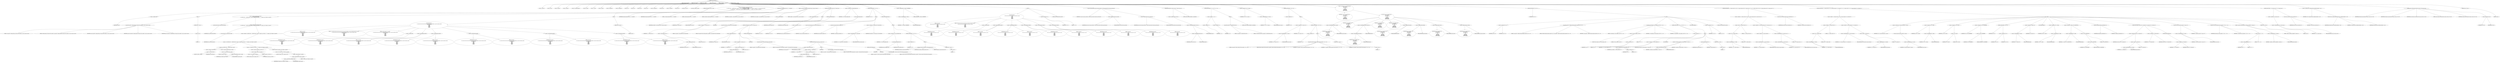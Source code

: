 digraph hostapd_notif_assoc {  
"1000121" [label = "(METHOD,hostapd_notif_assoc)" ]
"1000122" [label = "(PARAM,hostapd_data *hapd)" ]
"1000123" [label = "(PARAM,const u8 *addr)" ]
"1000124" [label = "(PARAM,const u8 *req_ies)" ]
"1000125" [label = "(PARAM,size_t req_ies_len)" ]
"1000126" [label = "(PARAM,int reassoc)" ]
"1000127" [label = "(BLOCK,,)" ]
"1000128" [label = "(LOCAL,v11: const u8 *)" ]
"1000129" [label = "(LOCAL,v12: size_t)" ]
"1000130" [label = "(LOCAL,v13: sta_info *)" ]
"1000131" [label = "(LOCAL,v14: sta_info *)" ]
"1000132" [label = "(LOCAL,v15: wpa_state_machine *)" ]
"1000133" [label = "(LOCAL,v16: __int64)" ]
"1000134" [label = "(LOCAL,v17: __int64)" ]
"1000135" [label = "(LOCAL,v18: __int64)" ]
"1000136" [label = "(LOCAL,v19: unsigned int)" ]
"1000137" [label = "(LOCAL,v20: unsigned int)" ]
"1000138" [label = "(LOCAL,v21: int)" ]
"1000139" [label = "(LOCAL,v22: int)" ]
"1000140" [label = "(LOCAL,v23: u32)" ]
"1000141" [label = "(LOCAL,v24: int)" ]
"1000142" [label = "(LOCAL,v25: unsigned int)" ]
"1000143" [label = "(LOCAL,v26: u32)" ]
"1000144" [label = "(LOCAL,v27: wpa_event)" ]
"1000145" [label = "(LOCAL,v28: u8 *)" ]
"1000146" [label = "(LOCAL,eid: u8 [ 1064 ])" ]
"1000147" [label = "(LOCAL,elems: ieee802_11_elems)" ]
"1000148" [label = "(CONTROL_STRUCTURE,if ( !addr ),if ( !addr ))" ]
"1000149" [label = "(<operator>.logicalNot,!addr)" ]
"1000150" [label = "(IDENTIFIER,addr,!addr)" ]
"1000151" [label = "(BLOCK,,)" ]
"1000152" [label = "(wpa_printf,wpa_printf(2, \"hostapd_notif_assoc: Skip event with no address\", req_ies, req_ies_len, reassoc))" ]
"1000153" [label = "(LITERAL,2,wpa_printf(2, \"hostapd_notif_assoc: Skip event with no address\", req_ies, req_ies_len, reassoc))" ]
"1000154" [label = "(LITERAL,\"hostapd_notif_assoc: Skip event with no address\",wpa_printf(2, \"hostapd_notif_assoc: Skip event with no address\", req_ies, req_ies_len, reassoc))" ]
"1000155" [label = "(IDENTIFIER,req_ies,wpa_printf(2, \"hostapd_notif_assoc: Skip event with no address\", req_ies, req_ies_len, reassoc))" ]
"1000156" [label = "(IDENTIFIER,req_ies_len,wpa_printf(2, \"hostapd_notif_assoc: Skip event with no address\", req_ies, req_ies_len, reassoc))" ]
"1000157" [label = "(IDENTIFIER,reassoc,wpa_printf(2, \"hostapd_notif_assoc: Skip event with no address\", req_ies, req_ies_len, reassoc))" ]
"1000158" [label = "(RETURN,return -1;,return -1;)" ]
"1000159" [label = "(<operator>.minus,-1)" ]
"1000160" [label = "(LITERAL,1,-1)" ]
"1000161" [label = "(CONTROL_STRUCTURE,if ( is_multicast_ether_addr(addr)\n    || is_zero_ether_addr_0(addr)\n    || !(*(_DWORD *)addr ^ *(_DWORD *)hapd->own_addr | *((unsigned __int16 *)addr + 2) ^ *(unsigned __int16 *)&hapd->own_addr[4]) ),if ( is_multicast_ether_addr(addr)\n    || is_zero_ether_addr_0(addr)\n    || !(*(_DWORD *)addr ^ *(_DWORD *)hapd->own_addr | *((unsigned __int16 *)addr + 2) ^ *(unsigned __int16 *)&hapd->own_addr[4]) ))" ]
"1000162" [label = "(<operator>.logicalOr,is_multicast_ether_addr(addr)\n    || is_zero_ether_addr_0(addr)\n    || !(*(_DWORD *)addr ^ *(_DWORD *)hapd->own_addr | *((unsigned __int16 *)addr + 2) ^ *(unsigned __int16 *)&hapd->own_addr[4]))" ]
"1000163" [label = "(is_multicast_ether_addr,is_multicast_ether_addr(addr))" ]
"1000164" [label = "(IDENTIFIER,addr,is_multicast_ether_addr(addr))" ]
"1000165" [label = "(<operator>.logicalOr,is_zero_ether_addr_0(addr)\n    || !(*(_DWORD *)addr ^ *(_DWORD *)hapd->own_addr | *((unsigned __int16 *)addr + 2) ^ *(unsigned __int16 *)&hapd->own_addr[4]))" ]
"1000166" [label = "(is_zero_ether_addr_0,is_zero_ether_addr_0(addr))" ]
"1000167" [label = "(IDENTIFIER,addr,is_zero_ether_addr_0(addr))" ]
"1000168" [label = "(<operator>.logicalNot,!(*(_DWORD *)addr ^ *(_DWORD *)hapd->own_addr | *((unsigned __int16 *)addr + 2) ^ *(unsigned __int16 *)&hapd->own_addr[4]))" ]
"1000169" [label = "(<operator>.or,*(_DWORD *)addr ^ *(_DWORD *)hapd->own_addr | *((unsigned __int16 *)addr + 2) ^ *(unsigned __int16 *)&hapd->own_addr[4])" ]
"1000170" [label = "(<operator>.or,*(_DWORD *)addr ^ *(_DWORD *)hapd->own_addr)" ]
"1000171" [label = "(<operator>.indirection,*(_DWORD *)addr)" ]
"1000172" [label = "(<operator>.cast,(_DWORD *)addr)" ]
"1000173" [label = "(UNKNOWN,_DWORD *,_DWORD *)" ]
"1000174" [label = "(IDENTIFIER,addr,(_DWORD *)addr)" ]
"1000175" [label = "(<operator>.indirection,*(_DWORD *)hapd->own_addr)" ]
"1000176" [label = "(<operator>.cast,(_DWORD *)hapd->own_addr)" ]
"1000177" [label = "(UNKNOWN,_DWORD *,_DWORD *)" ]
"1000178" [label = "(<operator>.indirectFieldAccess,hapd->own_addr)" ]
"1000179" [label = "(IDENTIFIER,hapd,(_DWORD *)hapd->own_addr)" ]
"1000180" [label = "(FIELD_IDENTIFIER,own_addr,own_addr)" ]
"1000181" [label = "(<operator>.or,*((unsigned __int16 *)addr + 2) ^ *(unsigned __int16 *)&hapd->own_addr[4])" ]
"1000182" [label = "(<operator>.indirection,*((unsigned __int16 *)addr + 2))" ]
"1000183" [label = "(<operator>.addition,(unsigned __int16 *)addr + 2)" ]
"1000184" [label = "(<operator>.cast,(unsigned __int16 *)addr)" ]
"1000185" [label = "(UNKNOWN,unsigned __int16 *,unsigned __int16 *)" ]
"1000186" [label = "(IDENTIFIER,addr,(unsigned __int16 *)addr)" ]
"1000187" [label = "(LITERAL,2,(unsigned __int16 *)addr + 2)" ]
"1000188" [label = "(<operator>.indirection,*(unsigned __int16 *)&hapd->own_addr[4])" ]
"1000189" [label = "(<operator>.cast,(unsigned __int16 *)&hapd->own_addr[4])" ]
"1000190" [label = "(UNKNOWN,unsigned __int16 *,unsigned __int16 *)" ]
"1000191" [label = "(<operator>.addressOf,&hapd->own_addr[4])" ]
"1000192" [label = "(<operator>.indirectIndexAccess,hapd->own_addr[4])" ]
"1000193" [label = "(<operator>.indirectFieldAccess,hapd->own_addr)" ]
"1000194" [label = "(IDENTIFIER,hapd,(unsigned __int16 *)&hapd->own_addr[4])" ]
"1000195" [label = "(FIELD_IDENTIFIER,own_addr,own_addr)" ]
"1000196" [label = "(LITERAL,4,(unsigned __int16 *)&hapd->own_addr[4])" ]
"1000197" [label = "(BLOCK,,)" ]
"1000198" [label = "(wpa_printf,wpa_printf(\n      2,\n      \"%s: Invalid SA=%02x:%02x:%02x:%02x:%02x:%02x in received indication - ignore this indication silently\",\n      \"hostapd_notif_assoc\",\n      *addr,\n      addr[1],\n      addr[2],\n      addr[3],\n      addr[4],\n      addr[5]))" ]
"1000199" [label = "(LITERAL,2,wpa_printf(\n      2,\n      \"%s: Invalid SA=%02x:%02x:%02x:%02x:%02x:%02x in received indication - ignore this indication silently\",\n      \"hostapd_notif_assoc\",\n      *addr,\n      addr[1],\n      addr[2],\n      addr[3],\n      addr[4],\n      addr[5]))" ]
"1000200" [label = "(LITERAL,\"%s: Invalid SA=%02x:%02x:%02x:%02x:%02x:%02x in received indication - ignore this indication silently\",wpa_printf(\n      2,\n      \"%s: Invalid SA=%02x:%02x:%02x:%02x:%02x:%02x in received indication - ignore this indication silently\",\n      \"hostapd_notif_assoc\",\n      *addr,\n      addr[1],\n      addr[2],\n      addr[3],\n      addr[4],\n      addr[5]))" ]
"1000201" [label = "(LITERAL,\"hostapd_notif_assoc\",wpa_printf(\n      2,\n      \"%s: Invalid SA=%02x:%02x:%02x:%02x:%02x:%02x in received indication - ignore this indication silently\",\n      \"hostapd_notif_assoc\",\n      *addr,\n      addr[1],\n      addr[2],\n      addr[3],\n      addr[4],\n      addr[5]))" ]
"1000202" [label = "(<operator>.indirection,*addr)" ]
"1000203" [label = "(IDENTIFIER,addr,wpa_printf(\n      2,\n      \"%s: Invalid SA=%02x:%02x:%02x:%02x:%02x:%02x in received indication - ignore this indication silently\",\n      \"hostapd_notif_assoc\",\n      *addr,\n      addr[1],\n      addr[2],\n      addr[3],\n      addr[4],\n      addr[5]))" ]
"1000204" [label = "(<operator>.indirectIndexAccess,addr[1])" ]
"1000205" [label = "(IDENTIFIER,addr,wpa_printf(\n      2,\n      \"%s: Invalid SA=%02x:%02x:%02x:%02x:%02x:%02x in received indication - ignore this indication silently\",\n      \"hostapd_notif_assoc\",\n      *addr,\n      addr[1],\n      addr[2],\n      addr[3],\n      addr[4],\n      addr[5]))" ]
"1000206" [label = "(LITERAL,1,wpa_printf(\n      2,\n      \"%s: Invalid SA=%02x:%02x:%02x:%02x:%02x:%02x in received indication - ignore this indication silently\",\n      \"hostapd_notif_assoc\",\n      *addr,\n      addr[1],\n      addr[2],\n      addr[3],\n      addr[4],\n      addr[5]))" ]
"1000207" [label = "(<operator>.indirectIndexAccess,addr[2])" ]
"1000208" [label = "(IDENTIFIER,addr,wpa_printf(\n      2,\n      \"%s: Invalid SA=%02x:%02x:%02x:%02x:%02x:%02x in received indication - ignore this indication silently\",\n      \"hostapd_notif_assoc\",\n      *addr,\n      addr[1],\n      addr[2],\n      addr[3],\n      addr[4],\n      addr[5]))" ]
"1000209" [label = "(LITERAL,2,wpa_printf(\n      2,\n      \"%s: Invalid SA=%02x:%02x:%02x:%02x:%02x:%02x in received indication - ignore this indication silently\",\n      \"hostapd_notif_assoc\",\n      *addr,\n      addr[1],\n      addr[2],\n      addr[3],\n      addr[4],\n      addr[5]))" ]
"1000210" [label = "(<operator>.indirectIndexAccess,addr[3])" ]
"1000211" [label = "(IDENTIFIER,addr,wpa_printf(\n      2,\n      \"%s: Invalid SA=%02x:%02x:%02x:%02x:%02x:%02x in received indication - ignore this indication silently\",\n      \"hostapd_notif_assoc\",\n      *addr,\n      addr[1],\n      addr[2],\n      addr[3],\n      addr[4],\n      addr[5]))" ]
"1000212" [label = "(LITERAL,3,wpa_printf(\n      2,\n      \"%s: Invalid SA=%02x:%02x:%02x:%02x:%02x:%02x in received indication - ignore this indication silently\",\n      \"hostapd_notif_assoc\",\n      *addr,\n      addr[1],\n      addr[2],\n      addr[3],\n      addr[4],\n      addr[5]))" ]
"1000213" [label = "(<operator>.indirectIndexAccess,addr[4])" ]
"1000214" [label = "(IDENTIFIER,addr,wpa_printf(\n      2,\n      \"%s: Invalid SA=%02x:%02x:%02x:%02x:%02x:%02x in received indication - ignore this indication silently\",\n      \"hostapd_notif_assoc\",\n      *addr,\n      addr[1],\n      addr[2],\n      addr[3],\n      addr[4],\n      addr[5]))" ]
"1000215" [label = "(LITERAL,4,wpa_printf(\n      2,\n      \"%s: Invalid SA=%02x:%02x:%02x:%02x:%02x:%02x in received indication - ignore this indication silently\",\n      \"hostapd_notif_assoc\",\n      *addr,\n      addr[1],\n      addr[2],\n      addr[3],\n      addr[4],\n      addr[5]))" ]
"1000216" [label = "(<operator>.indirectIndexAccess,addr[5])" ]
"1000217" [label = "(IDENTIFIER,addr,wpa_printf(\n      2,\n      \"%s: Invalid SA=%02x:%02x:%02x:%02x:%02x:%02x in received indication - ignore this indication silently\",\n      \"hostapd_notif_assoc\",\n      *addr,\n      addr[1],\n      addr[2],\n      addr[3],\n      addr[4],\n      addr[5]))" ]
"1000218" [label = "(LITERAL,5,wpa_printf(\n      2,\n      \"%s: Invalid SA=%02x:%02x:%02x:%02x:%02x:%02x in received indication - ignore this indication silently\",\n      \"hostapd_notif_assoc\",\n      *addr,\n      addr[1],\n      addr[2],\n      addr[3],\n      addr[4],\n      addr[5]))" ]
"1000219" [label = "(RETURN,return 0;,return 0;)" ]
"1000220" [label = "(LITERAL,0,return 0;)" ]
"1000221" [label = "(hostapd_logger,hostapd_logger(hapd, addr, 1u, 2, \"associated\"))" ]
"1000222" [label = "(IDENTIFIER,hapd,hostapd_logger(hapd, addr, 1u, 2, \"associated\"))" ]
"1000223" [label = "(IDENTIFIER,addr,hostapd_logger(hapd, addr, 1u, 2, \"associated\"))" ]
"1000224" [label = "(LITERAL,1u,hostapd_logger(hapd, addr, 1u, 2, \"associated\"))" ]
"1000225" [label = "(LITERAL,2,hostapd_logger(hapd, addr, 1u, 2, \"associated\"))" ]
"1000226" [label = "(LITERAL,\"associated\",hostapd_logger(hapd, addr, 1u, 2, \"associated\"))" ]
"1000227" [label = "(ieee802_11_parse_elems,ieee802_11_parse_elems(req_ies, req_ies_len, &elems, 0))" ]
"1000228" [label = "(IDENTIFIER,req_ies,ieee802_11_parse_elems(req_ies, req_ies_len, &elems, 0))" ]
"1000229" [label = "(IDENTIFIER,req_ies_len,ieee802_11_parse_elems(req_ies, req_ies_len, &elems, 0))" ]
"1000230" [label = "(<operator>.addressOf,&elems)" ]
"1000231" [label = "(IDENTIFIER,elems,ieee802_11_parse_elems(req_ies, req_ies_len, &elems, 0))" ]
"1000232" [label = "(LITERAL,0,ieee802_11_parse_elems(req_ies, req_ies_len, &elems, 0))" ]
"1000233" [label = "(CONTROL_STRUCTURE,if ( elems.wps_ie ),if ( elems.wps_ie ))" ]
"1000234" [label = "(<operator>.fieldAccess,elems.wps_ie)" ]
"1000235" [label = "(IDENTIFIER,elems,if ( elems.wps_ie ))" ]
"1000236" [label = "(FIELD_IDENTIFIER,wps_ie,wps_ie)" ]
"1000237" [label = "(BLOCK,,)" ]
"1000238" [label = "(<operator>.assignment,v11 = elems.wps_ie - 2)" ]
"1000239" [label = "(IDENTIFIER,v11,v11 = elems.wps_ie - 2)" ]
"1000240" [label = "(<operator>.subtraction,elems.wps_ie - 2)" ]
"1000241" [label = "(<operator>.fieldAccess,elems.wps_ie)" ]
"1000242" [label = "(IDENTIFIER,elems,elems.wps_ie - 2)" ]
"1000243" [label = "(FIELD_IDENTIFIER,wps_ie,wps_ie)" ]
"1000244" [label = "(LITERAL,2,elems.wps_ie - 2)" ]
"1000245" [label = "(IDENTIFIER,L,)" ]
"1000246" [label = "(wpa_printf,wpa_printf(2, \"STA included WPS IE in (Re)AssocReq\"))" ]
"1000247" [label = "(LITERAL,2,wpa_printf(2, \"STA included WPS IE in (Re)AssocReq\"))" ]
"1000248" [label = "(LITERAL,\"STA included WPS IE in (Re)AssocReq\",wpa_printf(2, \"STA included WPS IE in (Re)AssocReq\"))" ]
"1000249" [label = "(CONTROL_STRUCTURE,else,else)" ]
"1000250" [label = "(CONTROL_STRUCTURE,if ( elems.rsn_ie ),if ( elems.rsn_ie ))" ]
"1000251" [label = "(<operator>.fieldAccess,elems.rsn_ie)" ]
"1000252" [label = "(IDENTIFIER,elems,if ( elems.rsn_ie ))" ]
"1000253" [label = "(FIELD_IDENTIFIER,rsn_ie,rsn_ie)" ]
"1000254" [label = "(BLOCK,,)" ]
"1000255" [label = "(<operator>.assignment,v11 = elems.rsn_ie - 2)" ]
"1000256" [label = "(IDENTIFIER,v11,v11 = elems.rsn_ie - 2)" ]
"1000257" [label = "(<operator>.subtraction,elems.rsn_ie - 2)" ]
"1000258" [label = "(<operator>.fieldAccess,elems.rsn_ie)" ]
"1000259" [label = "(IDENTIFIER,elems,elems.rsn_ie - 2)" ]
"1000260" [label = "(FIELD_IDENTIFIER,rsn_ie,rsn_ie)" ]
"1000261" [label = "(LITERAL,2,elems.rsn_ie - 2)" ]
"1000262" [label = "(IDENTIFIER,L,)" ]
"1000263" [label = "(wpa_printf,wpa_printf(2, \"STA included RSN IE in (Re)AssocReq\"))" ]
"1000264" [label = "(LITERAL,2,wpa_printf(2, \"STA included RSN IE in (Re)AssocReq\"))" ]
"1000265" [label = "(LITERAL,\"STA included RSN IE in (Re)AssocReq\",wpa_printf(2, \"STA included RSN IE in (Re)AssocReq\"))" ]
"1000266" [label = "(CONTROL_STRUCTURE,else,else)" ]
"1000267" [label = "(CONTROL_STRUCTURE,if ( elems.wpa_ie ),if ( elems.wpa_ie ))" ]
"1000268" [label = "(<operator>.fieldAccess,elems.wpa_ie)" ]
"1000269" [label = "(IDENTIFIER,elems,if ( elems.wpa_ie ))" ]
"1000270" [label = "(FIELD_IDENTIFIER,wpa_ie,wpa_ie)" ]
"1000271" [label = "(BLOCK,,)" ]
"1000272" [label = "(<operator>.assignment,v11 = elems.wpa_ie - 2)" ]
"1000273" [label = "(IDENTIFIER,v11,v11 = elems.wpa_ie - 2)" ]
"1000274" [label = "(<operator>.subtraction,elems.wpa_ie - 2)" ]
"1000275" [label = "(<operator>.fieldAccess,elems.wpa_ie)" ]
"1000276" [label = "(IDENTIFIER,elems,elems.wpa_ie - 2)" ]
"1000277" [label = "(FIELD_IDENTIFIER,wpa_ie,wpa_ie)" ]
"1000278" [label = "(LITERAL,2,elems.wpa_ie - 2)" ]
"1000279" [label = "(IDENTIFIER,L,)" ]
"1000280" [label = "(wpa_printf,wpa_printf(2, \"STA included WPA IE in (Re)AssocReq\"))" ]
"1000281" [label = "(LITERAL,2,wpa_printf(2, \"STA included WPA IE in (Re)AssocReq\"))" ]
"1000282" [label = "(LITERAL,\"STA included WPA IE in (Re)AssocReq\",wpa_printf(2, \"STA included WPA IE in (Re)AssocReq\"))" ]
"1000283" [label = "(CONTROL_STRUCTURE,else,else)" ]
"1000284" [label = "(BLOCK,,)" ]
"1000285" [label = "(IDENTIFIER,L,)" ]
"1000286" [label = "(IDENTIFIER,L,)" ]
"1000287" [label = "(wpa_printf,wpa_printf(2, \"STA did not include WPS/RSN/WPA IE in (Re)AssocReq\"))" ]
"1000288" [label = "(LITERAL,2,wpa_printf(2, \"STA did not include WPS/RSN/WPA IE in (Re)AssocReq\"))" ]
"1000289" [label = "(LITERAL,\"STA did not include WPS/RSN/WPA IE in (Re)AssocReq\",wpa_printf(2, \"STA did not include WPS/RSN/WPA IE in (Re)AssocReq\"))" ]
"1000290" [label = "(<operator>.assignment,v13 = ap_get_sta(hapd, addr))" ]
"1000291" [label = "(IDENTIFIER,v13,v13 = ap_get_sta(hapd, addr))" ]
"1000292" [label = "(ap_get_sta,ap_get_sta(hapd, addr))" ]
"1000293" [label = "(IDENTIFIER,hapd,ap_get_sta(hapd, addr))" ]
"1000294" [label = "(IDENTIFIER,addr,ap_get_sta(hapd, addr))" ]
"1000295" [label = "(CONTROL_STRUCTURE,if ( v13 ),if ( v13 ))" ]
"1000296" [label = "(IDENTIFIER,v13,if ( v13 ))" ]
"1000297" [label = "(BLOCK,,)" ]
"1000298" [label = "(<operator>.assignment,v14 = v13)" ]
"1000299" [label = "(IDENTIFIER,v14,v14 = v13)" ]
"1000300" [label = "(IDENTIFIER,v13,v14 = v13)" ]
"1000301" [label = "(ap_sta_no_session_timeout,ap_sta_no_session_timeout(hapd, v13))" ]
"1000302" [label = "(IDENTIFIER,hapd,ap_sta_no_session_timeout(hapd, v13))" ]
"1000303" [label = "(IDENTIFIER,v13,ap_sta_no_session_timeout(hapd, v13))" ]
"1000304" [label = "(accounting_sta_stop,accounting_sta_stop(hapd, v14))" ]
"1000305" [label = "(IDENTIFIER,hapd,accounting_sta_stop(hapd, v14))" ]
"1000306" [label = "(IDENTIFIER,v14,accounting_sta_stop(hapd, v14))" ]
"1000307" [label = "(<operator>.assignment,v14->timeout_next = STA_NULLFUNC)" ]
"1000308" [label = "(<operator>.indirectFieldAccess,v14->timeout_next)" ]
"1000309" [label = "(IDENTIFIER,v14,v14->timeout_next = STA_NULLFUNC)" ]
"1000310" [label = "(FIELD_IDENTIFIER,timeout_next,timeout_next)" ]
"1000311" [label = "(IDENTIFIER,STA_NULLFUNC,v14->timeout_next = STA_NULLFUNC)" ]
"1000312" [label = "(CONTROL_STRUCTURE,else,else)" ]
"1000313" [label = "(BLOCK,,)" ]
"1000314" [label = "(<operator>.assignment,v14 = ap_sta_add(hapd, addr))" ]
"1000315" [label = "(IDENTIFIER,v14,v14 = ap_sta_add(hapd, addr))" ]
"1000316" [label = "(ap_sta_add,ap_sta_add(hapd, addr))" ]
"1000317" [label = "(IDENTIFIER,hapd,ap_sta_add(hapd, addr))" ]
"1000318" [label = "(IDENTIFIER,addr,ap_sta_add(hapd, addr))" ]
"1000319" [label = "(CONTROL_STRUCTURE,if ( !v14 ),if ( !v14 ))" ]
"1000320" [label = "(<operator>.logicalNot,!v14)" ]
"1000321" [label = "(IDENTIFIER,v14,!v14)" ]
"1000322" [label = "(BLOCK,,)" ]
"1000323" [label = "(hostapd_drv_sta_disassoc,hostapd_drv_sta_disassoc(hapd, addr, 5))" ]
"1000324" [label = "(IDENTIFIER,hapd,hostapd_drv_sta_disassoc(hapd, addr, 5))" ]
"1000325" [label = "(IDENTIFIER,addr,hostapd_drv_sta_disassoc(hapd, addr, 5))" ]
"1000326" [label = "(LITERAL,5,hostapd_drv_sta_disassoc(hapd, addr, 5))" ]
"1000327" [label = "(RETURN,return -1;,return -1;)" ]
"1000328" [label = "(<operator>.minus,-1)" ]
"1000329" [label = "(LITERAL,1,-1)" ]
"1000330" [label = "(<operators>.assignmentAnd,v14->flags &= 0xFFFECFFF)" ]
"1000331" [label = "(<operator>.indirectFieldAccess,v14->flags)" ]
"1000332" [label = "(IDENTIFIER,v14,v14->flags &= 0xFFFECFFF)" ]
"1000333" [label = "(FIELD_IDENTIFIER,flags,flags)" ]
"1000334" [label = "(LITERAL,0xFFFECFFF,v14->flags &= 0xFFFECFFF)" ]
"1000335" [label = "(BLOCK,,)" ]
"1000336" [label = "(wpa_printf,wpa_printf(\n      3,\n      \"STA %02x:%02x:%02x:%02x:%02x:%02x not allowed to connect\",\n      *addr,\n      addr[1],\n      addr[2],\n      addr[3],\n      addr[4],\n      addr[5]))" ]
"1000337" [label = "(LITERAL,3,wpa_printf(\n      3,\n      \"STA %02x:%02x:%02x:%02x:%02x:%02x not allowed to connect\",\n      *addr,\n      addr[1],\n      addr[2],\n      addr[3],\n      addr[4],\n      addr[5]))" ]
"1000338" [label = "(LITERAL,\"STA %02x:%02x:%02x:%02x:%02x:%02x not allowed to connect\",wpa_printf(\n      3,\n      \"STA %02x:%02x:%02x:%02x:%02x:%02x not allowed to connect\",\n      *addr,\n      addr[1],\n      addr[2],\n      addr[3],\n      addr[4],\n      addr[5]))" ]
"1000339" [label = "(<operator>.indirection,*addr)" ]
"1000340" [label = "(IDENTIFIER,addr,wpa_printf(\n      3,\n      \"STA %02x:%02x:%02x:%02x:%02x:%02x not allowed to connect\",\n      *addr,\n      addr[1],\n      addr[2],\n      addr[3],\n      addr[4],\n      addr[5]))" ]
"1000341" [label = "(<operator>.indirectIndexAccess,addr[1])" ]
"1000342" [label = "(IDENTIFIER,addr,wpa_printf(\n      3,\n      \"STA %02x:%02x:%02x:%02x:%02x:%02x not allowed to connect\",\n      *addr,\n      addr[1],\n      addr[2],\n      addr[3],\n      addr[4],\n      addr[5]))" ]
"1000343" [label = "(LITERAL,1,wpa_printf(\n      3,\n      \"STA %02x:%02x:%02x:%02x:%02x:%02x not allowed to connect\",\n      *addr,\n      addr[1],\n      addr[2],\n      addr[3],\n      addr[4],\n      addr[5]))" ]
"1000344" [label = "(<operator>.indirectIndexAccess,addr[2])" ]
"1000345" [label = "(IDENTIFIER,addr,wpa_printf(\n      3,\n      \"STA %02x:%02x:%02x:%02x:%02x:%02x not allowed to connect\",\n      *addr,\n      addr[1],\n      addr[2],\n      addr[3],\n      addr[4],\n      addr[5]))" ]
"1000346" [label = "(LITERAL,2,wpa_printf(\n      3,\n      \"STA %02x:%02x:%02x:%02x:%02x:%02x not allowed to connect\",\n      *addr,\n      addr[1],\n      addr[2],\n      addr[3],\n      addr[4],\n      addr[5]))" ]
"1000347" [label = "(<operator>.indirectIndexAccess,addr[3])" ]
"1000348" [label = "(IDENTIFIER,addr,wpa_printf(\n      3,\n      \"STA %02x:%02x:%02x:%02x:%02x:%02x not allowed to connect\",\n      *addr,\n      addr[1],\n      addr[2],\n      addr[3],\n      addr[4],\n      addr[5]))" ]
"1000349" [label = "(LITERAL,3,wpa_printf(\n      3,\n      \"STA %02x:%02x:%02x:%02x:%02x:%02x not allowed to connect\",\n      *addr,\n      addr[1],\n      addr[2],\n      addr[3],\n      addr[4],\n      addr[5]))" ]
"1000350" [label = "(<operator>.indirectIndexAccess,addr[4])" ]
"1000351" [label = "(IDENTIFIER,addr,wpa_printf(\n      3,\n      \"STA %02x:%02x:%02x:%02x:%02x:%02x not allowed to connect\",\n      *addr,\n      addr[1],\n      addr[2],\n      addr[3],\n      addr[4],\n      addr[5]))" ]
"1000352" [label = "(LITERAL,4,wpa_printf(\n      3,\n      \"STA %02x:%02x:%02x:%02x:%02x:%02x not allowed to connect\",\n      *addr,\n      addr[1],\n      addr[2],\n      addr[3],\n      addr[4],\n      addr[5]))" ]
"1000353" [label = "(<operator>.indirectIndexAccess,addr[5])" ]
"1000354" [label = "(IDENTIFIER,addr,wpa_printf(\n      3,\n      \"STA %02x:%02x:%02x:%02x:%02x:%02x not allowed to connect\",\n      *addr,\n      addr[1],\n      addr[2],\n      addr[3],\n      addr[4],\n      addr[5]))" ]
"1000355" [label = "(LITERAL,5,wpa_printf(\n      3,\n      \"STA %02x:%02x:%02x:%02x:%02x:%02x not allowed to connect\",\n      *addr,\n      addr[1],\n      addr[2],\n      addr[3],\n      addr[4],\n      addr[5]))" ]
"1000356" [label = "(<operator>.assignment,v21 = 1)" ]
"1000357" [label = "(IDENTIFIER,v21,v21 = 1)" ]
"1000358" [label = "(LITERAL,1,v21 = 1)" ]
"1000359" [label = "(CONTROL_STRUCTURE,goto fail;,goto fail;)" ]
"1000360" [label = "(ap_copy_sta_supp_op_classes,ap_copy_sta_supp_op_classes(v14, elems.supp_op_classes, elems.supp_op_classes_len))" ]
"1000361" [label = "(IDENTIFIER,v14,ap_copy_sta_supp_op_classes(v14, elems.supp_op_classes, elems.supp_op_classes_len))" ]
"1000362" [label = "(<operator>.fieldAccess,elems.supp_op_classes)" ]
"1000363" [label = "(IDENTIFIER,elems,ap_copy_sta_supp_op_classes(v14, elems.supp_op_classes, elems.supp_op_classes_len))" ]
"1000364" [label = "(FIELD_IDENTIFIER,supp_op_classes,supp_op_classes)" ]
"1000365" [label = "(<operator>.fieldAccess,elems.supp_op_classes_len)" ]
"1000366" [label = "(IDENTIFIER,elems,ap_copy_sta_supp_op_classes(v14, elems.supp_op_classes, elems.supp_op_classes_len))" ]
"1000367" [label = "(FIELD_IDENTIFIER,supp_op_classes_len,supp_op_classes_len)" ]
"1000368" [label = "(CONTROL_STRUCTURE,if ( !hapd->conf->wpa ),if ( !hapd->conf->wpa ))" ]
"1000369" [label = "(<operator>.logicalNot,!hapd->conf->wpa)" ]
"1000370" [label = "(<operator>.indirectFieldAccess,hapd->conf->wpa)" ]
"1000371" [label = "(<operator>.indirectFieldAccess,hapd->conf)" ]
"1000372" [label = "(IDENTIFIER,hapd,!hapd->conf->wpa)" ]
"1000373" [label = "(FIELD_IDENTIFIER,conf,conf)" ]
"1000374" [label = "(FIELD_IDENTIFIER,wpa,wpa)" ]
"1000375" [label = "(CONTROL_STRUCTURE,goto LABEL_43;,goto LABEL_43;)" ]
"1000376" [label = "(CONTROL_STRUCTURE,if ( !v11 || !v12 ),if ( !v11 || !v12 ))" ]
"1000377" [label = "(<operator>.logicalOr,!v11 || !v12)" ]
"1000378" [label = "(<operator>.logicalNot,!v11)" ]
"1000379" [label = "(IDENTIFIER,v11,!v11)" ]
"1000380" [label = "(<operator>.logicalNot,!v12)" ]
"1000381" [label = "(IDENTIFIER,v12,!v12)" ]
"1000382" [label = "(BLOCK,,)" ]
"1000383" [label = "(wpa_printf,wpa_printf(2, \"No WPA/RSN IE from STA\"))" ]
"1000384" [label = "(LITERAL,2,wpa_printf(2, \"No WPA/RSN IE from STA\"))" ]
"1000385" [label = "(LITERAL,\"No WPA/RSN IE from STA\",wpa_printf(2, \"No WPA/RSN IE from STA\"))" ]
"1000386" [label = "(CONTROL_STRUCTURE,goto LABEL_29;,goto LABEL_29;)" ]
"1000387" [label = "(<operator>.assignment,v15 = v14->wpa_sm)" ]
"1000388" [label = "(IDENTIFIER,v15,v15 = v14->wpa_sm)" ]
"1000389" [label = "(<operator>.indirectFieldAccess,v14->wpa_sm)" ]
"1000390" [label = "(IDENTIFIER,v14,v15 = v14->wpa_sm)" ]
"1000391" [label = "(FIELD_IDENTIFIER,wpa_sm,wpa_sm)" ]
"1000392" [label = "(CONTROL_STRUCTURE,if ( !v15 ),if ( !v15 ))" ]
"1000393" [label = "(<operator>.logicalNot,!v15)" ]
"1000394" [label = "(IDENTIFIER,v15,!v15)" ]
"1000395" [label = "(BLOCK,,)" ]
"1000396" [label = "(<operator>.assignment,v14->wpa_sm = v15)" ]
"1000397" [label = "(<operator>.indirectFieldAccess,v14->wpa_sm)" ]
"1000398" [label = "(IDENTIFIER,v14,v14->wpa_sm = v15)" ]
"1000399" [label = "(FIELD_IDENTIFIER,wpa_sm,wpa_sm)" ]
"1000400" [label = "(IDENTIFIER,v15,v14->wpa_sm = v15)" ]
"1000401" [label = "(CONTROL_STRUCTURE,if ( !v15 ),if ( !v15 ))" ]
"1000402" [label = "(<operator>.logicalNot,!v15)" ]
"1000403" [label = "(IDENTIFIER,v15,!v15)" ]
"1000404" [label = "(BLOCK,,)" ]
"1000405" [label = "(wpa_printf,wpa_printf(5, \"Failed to initialize WPA state machine\", v16, v17, v18))" ]
"1000406" [label = "(LITERAL,5,wpa_printf(5, \"Failed to initialize WPA state machine\", v16, v17, v18))" ]
"1000407" [label = "(LITERAL,\"Failed to initialize WPA state machine\",wpa_printf(5, \"Failed to initialize WPA state machine\", v16, v17, v18))" ]
"1000408" [label = "(IDENTIFIER,v16,wpa_printf(5, \"Failed to initialize WPA state machine\", v16, v17, v18))" ]
"1000409" [label = "(IDENTIFIER,v17,wpa_printf(5, \"Failed to initialize WPA state machine\", v16, v17, v18))" ]
"1000410" [label = "(IDENTIFIER,v18,wpa_printf(5, \"Failed to initialize WPA state machine\", v16, v17, v18))" ]
"1000411" [label = "(RETURN,return -1;,return -1;)" ]
"1000412" [label = "(<operator>.minus,-1)" ]
"1000413" [label = "(LITERAL,1,-1)" ]
"1000414" [label = "(<operator>.assignment,v19 = wpa_validate_wpa_ie(\n          hapd->wpa_auth,\n          v15,\n          hapd->iface->freq,\n          v11,\n          v12,\n          elems.mdie,\n          elems.mdie_len,\n          elems.owe_dh,\n          elems.owe_dh_len))" ]
"1000415" [label = "(IDENTIFIER,v19,v19 = wpa_validate_wpa_ie(\n          hapd->wpa_auth,\n          v15,\n          hapd->iface->freq,\n          v11,\n          v12,\n          elems.mdie,\n          elems.mdie_len,\n          elems.owe_dh,\n          elems.owe_dh_len))" ]
"1000416" [label = "(wpa_validate_wpa_ie,wpa_validate_wpa_ie(\n          hapd->wpa_auth,\n          v15,\n          hapd->iface->freq,\n          v11,\n          v12,\n          elems.mdie,\n          elems.mdie_len,\n          elems.owe_dh,\n          elems.owe_dh_len))" ]
"1000417" [label = "(<operator>.indirectFieldAccess,hapd->wpa_auth)" ]
"1000418" [label = "(IDENTIFIER,hapd,wpa_validate_wpa_ie(\n          hapd->wpa_auth,\n          v15,\n          hapd->iface->freq,\n          v11,\n          v12,\n          elems.mdie,\n          elems.mdie_len,\n          elems.owe_dh,\n          elems.owe_dh_len))" ]
"1000419" [label = "(FIELD_IDENTIFIER,wpa_auth,wpa_auth)" ]
"1000420" [label = "(IDENTIFIER,v15,wpa_validate_wpa_ie(\n          hapd->wpa_auth,\n          v15,\n          hapd->iface->freq,\n          v11,\n          v12,\n          elems.mdie,\n          elems.mdie_len,\n          elems.owe_dh,\n          elems.owe_dh_len))" ]
"1000421" [label = "(<operator>.indirectFieldAccess,hapd->iface->freq)" ]
"1000422" [label = "(<operator>.indirectFieldAccess,hapd->iface)" ]
"1000423" [label = "(IDENTIFIER,hapd,wpa_validate_wpa_ie(\n          hapd->wpa_auth,\n          v15,\n          hapd->iface->freq,\n          v11,\n          v12,\n          elems.mdie,\n          elems.mdie_len,\n          elems.owe_dh,\n          elems.owe_dh_len))" ]
"1000424" [label = "(FIELD_IDENTIFIER,iface,iface)" ]
"1000425" [label = "(FIELD_IDENTIFIER,freq,freq)" ]
"1000426" [label = "(IDENTIFIER,v11,wpa_validate_wpa_ie(\n          hapd->wpa_auth,\n          v15,\n          hapd->iface->freq,\n          v11,\n          v12,\n          elems.mdie,\n          elems.mdie_len,\n          elems.owe_dh,\n          elems.owe_dh_len))" ]
"1000427" [label = "(IDENTIFIER,v12,wpa_validate_wpa_ie(\n          hapd->wpa_auth,\n          v15,\n          hapd->iface->freq,\n          v11,\n          v12,\n          elems.mdie,\n          elems.mdie_len,\n          elems.owe_dh,\n          elems.owe_dh_len))" ]
"1000428" [label = "(<operator>.fieldAccess,elems.mdie)" ]
"1000429" [label = "(IDENTIFIER,elems,wpa_validate_wpa_ie(\n          hapd->wpa_auth,\n          v15,\n          hapd->iface->freq,\n          v11,\n          v12,\n          elems.mdie,\n          elems.mdie_len,\n          elems.owe_dh,\n          elems.owe_dh_len))" ]
"1000430" [label = "(FIELD_IDENTIFIER,mdie,mdie)" ]
"1000431" [label = "(<operator>.fieldAccess,elems.mdie_len)" ]
"1000432" [label = "(IDENTIFIER,elems,wpa_validate_wpa_ie(\n          hapd->wpa_auth,\n          v15,\n          hapd->iface->freq,\n          v11,\n          v12,\n          elems.mdie,\n          elems.mdie_len,\n          elems.owe_dh,\n          elems.owe_dh_len))" ]
"1000433" [label = "(FIELD_IDENTIFIER,mdie_len,mdie_len)" ]
"1000434" [label = "(<operator>.fieldAccess,elems.owe_dh)" ]
"1000435" [label = "(IDENTIFIER,elems,wpa_validate_wpa_ie(\n          hapd->wpa_auth,\n          v15,\n          hapd->iface->freq,\n          v11,\n          v12,\n          elems.mdie,\n          elems.mdie_len,\n          elems.owe_dh,\n          elems.owe_dh_len))" ]
"1000436" [label = "(FIELD_IDENTIFIER,owe_dh,owe_dh)" ]
"1000437" [label = "(<operator>.fieldAccess,elems.owe_dh_len)" ]
"1000438" [label = "(IDENTIFIER,elems,wpa_validate_wpa_ie(\n          hapd->wpa_auth,\n          v15,\n          hapd->iface->freq,\n          v11,\n          v12,\n          elems.mdie,\n          elems.mdie_len,\n          elems.owe_dh,\n          elems.owe_dh_len))" ]
"1000439" [label = "(FIELD_IDENTIFIER,owe_dh_len,owe_dh_len)" ]
"1000440" [label = "(CONTROL_STRUCTURE,if ( v19 ),if ( v19 ))" ]
"1000441" [label = "(IDENTIFIER,v19,if ( v19 ))" ]
"1000442" [label = "(BLOCK,,)" ]
"1000443" [label = "(<operator>.assignment,v20 = v19)" ]
"1000444" [label = "(IDENTIFIER,v20,v20 = v19)" ]
"1000445" [label = "(IDENTIFIER,v19,v20 = v19)" ]
"1000446" [label = "(wpa_printf,wpa_printf(2, \"WPA/RSN information element rejected? (res %u)\", v19))" ]
"1000447" [label = "(LITERAL,2,wpa_printf(2, \"WPA/RSN information element rejected? (res %u)\", v19))" ]
"1000448" [label = "(LITERAL,\"WPA/RSN information element rejected? (res %u)\",wpa_printf(2, \"WPA/RSN information element rejected? (res %u)\", v19))" ]
"1000449" [label = "(IDENTIFIER,v19,wpa_printf(2, \"WPA/RSN information element rejected? (res %u)\", v19))" ]
"1000450" [label = "(wpa_hexdump,wpa_hexdump(2, (const unsigned __int8 *)\"IE\", v11, v12))" ]
"1000451" [label = "(LITERAL,2,wpa_hexdump(2, (const unsigned __int8 *)\"IE\", v11, v12))" ]
"1000452" [label = "(<operator>.cast,(const unsigned __int8 *)\"IE\")" ]
"1000453" [label = "(UNKNOWN,const unsigned __int8 *,const unsigned __int8 *)" ]
"1000454" [label = "(LITERAL,\"IE\",(const unsigned __int8 *)\"IE\")" ]
"1000455" [label = "(IDENTIFIER,v11,wpa_hexdump(2, (const unsigned __int8 *)\"IE\", v11, v12))" ]
"1000456" [label = "(IDENTIFIER,v12,wpa_hexdump(2, (const unsigned __int8 *)\"IE\", v11, v12))" ]
"1000457" [label = "(CONTROL_STRUCTURE,if ( v20 - 2 < 7 ),if ( v20 - 2 < 7 ))" ]
"1000458" [label = "(<operator>.lessThan,v20 - 2 < 7)" ]
"1000459" [label = "(<operator>.subtraction,v20 - 2)" ]
"1000460" [label = "(IDENTIFIER,v20,v20 - 2)" ]
"1000461" [label = "(LITERAL,2,v20 - 2)" ]
"1000462" [label = "(LITERAL,7,v20 - 2 < 7)" ]
"1000463" [label = "(BLOCK,,)" ]
"1000464" [label = "(<operator>.assignment,v21 = dword_47DB00[v20 - 2])" ]
"1000465" [label = "(IDENTIFIER,v21,v21 = dword_47DB00[v20 - 2])" ]
"1000466" [label = "(<operator>.indirectIndexAccess,dword_47DB00[v20 - 2])" ]
"1000467" [label = "(IDENTIFIER,dword_47DB00,v21 = dword_47DB00[v20 - 2])" ]
"1000468" [label = "(<operator>.subtraction,v20 - 2)" ]
"1000469" [label = "(IDENTIFIER,v20,v20 - 2)" ]
"1000470" [label = "(LITERAL,2,v20 - 2)" ]
"1000471" [label = "(JUMP_TARGET,fail)" ]
"1000472" [label = "(hostapd_drv_sta_disassoc,hostapd_drv_sta_disassoc(hapd, v14->addr, v21))" ]
"1000473" [label = "(IDENTIFIER,hapd,hostapd_drv_sta_disassoc(hapd, v14->addr, v21))" ]
"1000474" [label = "(<operator>.indirectFieldAccess,v14->addr)" ]
"1000475" [label = "(IDENTIFIER,v14,hostapd_drv_sta_disassoc(hapd, v14->addr, v21))" ]
"1000476" [label = "(FIELD_IDENTIFIER,addr,addr)" ]
"1000477" [label = "(IDENTIFIER,v21,hostapd_drv_sta_disassoc(hapd, v14->addr, v21))" ]
"1000478" [label = "(ap_free_sta,ap_free_sta(hapd, v14))" ]
"1000479" [label = "(IDENTIFIER,hapd,ap_free_sta(hapd, v14))" ]
"1000480" [label = "(IDENTIFIER,v14,ap_free_sta(hapd, v14))" ]
"1000481" [label = "(RETURN,return -1;,return -1;)" ]
"1000482" [label = "(<operator>.minus,-1)" ]
"1000483" [label = "(LITERAL,1,-1)" ]
"1000484" [label = "(JUMP_TARGET,LABEL_29)" ]
"1000485" [label = "(<operator>.assignment,v21 = 13)" ]
"1000486" [label = "(IDENTIFIER,v21,v21 = 13)" ]
"1000487" [label = "(LITERAL,13,v21 = 13)" ]
"1000488" [label = "(CONTROL_STRUCTURE,goto fail;,goto fail;)" ]
"1000489" [label = "(CONTROL_STRUCTURE,if ( (~v14->flags & 0x402) == 0 && !v14->sa_query_timed_out && v14->sa_query_count >= 1 ),if ( (~v14->flags & 0x402) == 0 && !v14->sa_query_timed_out && v14->sa_query_count >= 1 ))" ]
"1000490" [label = "(<operator>.logicalAnd,(~v14->flags & 0x402) == 0 && !v14->sa_query_timed_out && v14->sa_query_count >= 1)" ]
"1000491" [label = "(<operator>.equals,(~v14->flags & 0x402) == 0)" ]
"1000492" [label = "(<operator>.and,~v14->flags & 0x402)" ]
"1000493" [label = "(<operator>.indirectFieldAccess,~v14->flags)" ]
"1000494" [label = "(IDENTIFIER,~v14,~v14->flags & 0x402)" ]
"1000495" [label = "(FIELD_IDENTIFIER,flags,flags)" ]
"1000496" [label = "(LITERAL,0x402,~v14->flags & 0x402)" ]
"1000497" [label = "(LITERAL,0,(~v14->flags & 0x402) == 0)" ]
"1000498" [label = "(<operator>.logicalAnd,!v14->sa_query_timed_out && v14->sa_query_count >= 1)" ]
"1000499" [label = "(<operator>.logicalNot,!v14->sa_query_timed_out)" ]
"1000500" [label = "(<operator>.indirectFieldAccess,v14->sa_query_timed_out)" ]
"1000501" [label = "(IDENTIFIER,v14,!v14->sa_query_timed_out)" ]
"1000502" [label = "(FIELD_IDENTIFIER,sa_query_timed_out,sa_query_timed_out)" ]
"1000503" [label = "(<operator>.greaterEqualsThan,v14->sa_query_count >= 1)" ]
"1000504" [label = "(<operator>.indirectFieldAccess,v14->sa_query_count)" ]
"1000505" [label = "(IDENTIFIER,v14,v14->sa_query_count >= 1)" ]
"1000506" [label = "(FIELD_IDENTIFIER,sa_query_count,sa_query_count)" ]
"1000507" [label = "(LITERAL,1,v14->sa_query_count >= 1)" ]
"1000508" [label = "(ap_check_sa_query_timeout,ap_check_sa_query_timeout(hapd, v14))" ]
"1000509" [label = "(IDENTIFIER,hapd,ap_check_sa_query_timeout(hapd, v14))" ]
"1000510" [label = "(IDENTIFIER,v14,ap_check_sa_query_timeout(hapd, v14))" ]
"1000511" [label = "(CONTROL_STRUCTURE,if ( (~v14->flags & 0x402) != 0 || v14->sa_query_timed_out || v14->auth_alg == 2 ),if ( (~v14->flags & 0x402) != 0 || v14->sa_query_timed_out || v14->auth_alg == 2 ))" ]
"1000512" [label = "(<operator>.logicalOr,(~v14->flags & 0x402) != 0 || v14->sa_query_timed_out || v14->auth_alg == 2)" ]
"1000513" [label = "(<operator>.notEquals,(~v14->flags & 0x402) != 0)" ]
"1000514" [label = "(<operator>.and,~v14->flags & 0x402)" ]
"1000515" [label = "(<operator>.indirectFieldAccess,~v14->flags)" ]
"1000516" [label = "(IDENTIFIER,~v14,~v14->flags & 0x402)" ]
"1000517" [label = "(FIELD_IDENTIFIER,flags,flags)" ]
"1000518" [label = "(LITERAL,0x402,~v14->flags & 0x402)" ]
"1000519" [label = "(LITERAL,0,(~v14->flags & 0x402) != 0)" ]
"1000520" [label = "(<operator>.logicalOr,v14->sa_query_timed_out || v14->auth_alg == 2)" ]
"1000521" [label = "(<operator>.indirectFieldAccess,v14->sa_query_timed_out)" ]
"1000522" [label = "(IDENTIFIER,v14,v14->sa_query_timed_out || v14->auth_alg == 2)" ]
"1000523" [label = "(FIELD_IDENTIFIER,sa_query_timed_out,sa_query_timed_out)" ]
"1000524" [label = "(<operator>.equals,v14->auth_alg == 2)" ]
"1000525" [label = "(<operator>.indirectFieldAccess,v14->auth_alg)" ]
"1000526" [label = "(IDENTIFIER,v14,v14->auth_alg == 2)" ]
"1000527" [label = "(FIELD_IDENTIFIER,auth_alg,auth_alg)" ]
"1000528" [label = "(LITERAL,2,v14->auth_alg == 2)" ]
"1000529" [label = "(BLOCK,,)" ]
"1000530" [label = "(<operator>.assignment,v22 = wpa_auth_uses_mfp(v14->wpa_sm))" ]
"1000531" [label = "(IDENTIFIER,v22,v22 = wpa_auth_uses_mfp(v14->wpa_sm))" ]
"1000532" [label = "(wpa_auth_uses_mfp,wpa_auth_uses_mfp(v14->wpa_sm))" ]
"1000533" [label = "(<operator>.indirectFieldAccess,v14->wpa_sm)" ]
"1000534" [label = "(IDENTIFIER,v14,wpa_auth_uses_mfp(v14->wpa_sm))" ]
"1000535" [label = "(FIELD_IDENTIFIER,wpa_sm,wpa_sm)" ]
"1000536" [label = "(<operator>.assignment,v23 = v14->flags)" ]
"1000537" [label = "(IDENTIFIER,v23,v23 = v14->flags)" ]
"1000538" [label = "(<operator>.indirectFieldAccess,v14->flags)" ]
"1000539" [label = "(IDENTIFIER,v14,v23 = v14->flags)" ]
"1000540" [label = "(FIELD_IDENTIFIER,flags,flags)" ]
"1000541" [label = "(<operator>.assignment,v24 = v23 | 0x400)" ]
"1000542" [label = "(IDENTIFIER,v24,v24 = v23 | 0x400)" ]
"1000543" [label = "(<operator>.or,v23 | 0x400)" ]
"1000544" [label = "(IDENTIFIER,v23,v23 | 0x400)" ]
"1000545" [label = "(LITERAL,0x400,v23 | 0x400)" ]
"1000546" [label = "(<operator>.assignment,v25 = v23 & 0xFFFFFBFF)" ]
"1000547" [label = "(IDENTIFIER,v25,v25 = v23 & 0xFFFFFBFF)" ]
"1000548" [label = "(<operator>.and,v23 & 0xFFFFFBFF)" ]
"1000549" [label = "(IDENTIFIER,v23,v23 & 0xFFFFFBFF)" ]
"1000550" [label = "(LITERAL,0xFFFFFBFF,v23 & 0xFFFFFBFF)" ]
"1000551" [label = "(CONTROL_STRUCTURE,if ( v22 ),if ( v22 ))" ]
"1000552" [label = "(IDENTIFIER,v22,if ( v22 ))" ]
"1000553" [label = "(<operator>.assignment,v25 = v24)" ]
"1000554" [label = "(IDENTIFIER,v25,v25 = v24)" ]
"1000555" [label = "(IDENTIFIER,v24,v25 = v24)" ]
"1000556" [label = "(<operator>.assignment,v14->flags = v25)" ]
"1000557" [label = "(<operator>.indirectFieldAccess,v14->flags)" ]
"1000558" [label = "(IDENTIFIER,v14,v14->flags = v25)" ]
"1000559" [label = "(FIELD_IDENTIFIER,flags,flags)" ]
"1000560" [label = "(IDENTIFIER,v25,v14->flags = v25)" ]
"1000561" [label = "(JUMP_TARGET,LABEL_43)" ]
"1000562" [label = "(<operator>.assignment,v26 = v14->flags)" ]
"1000563" [label = "(IDENTIFIER,v26,v26 = v14->flags)" ]
"1000564" [label = "(<operator>.indirectFieldAccess,v14->flags)" ]
"1000565" [label = "(IDENTIFIER,v14,v26 = v14->flags)" ]
"1000566" [label = "(FIELD_IDENTIFIER,flags,flags)" ]
"1000567" [label = "(<operator>.assignment,v14->flags = v26 & 0xFFF7FFFF | 3)" ]
"1000568" [label = "(<operator>.indirectFieldAccess,v14->flags)" ]
"1000569" [label = "(IDENTIFIER,v14,v14->flags = v26 & 0xFFF7FFFF | 3)" ]
"1000570" [label = "(FIELD_IDENTIFIER,flags,flags)" ]
"1000571" [label = "(<operator>.or,v26 & 0xFFF7FFFF | 3)" ]
"1000572" [label = "(<operator>.and,v26 & 0xFFF7FFFF)" ]
"1000573" [label = "(IDENTIFIER,v26,v26 & 0xFFF7FFFF)" ]
"1000574" [label = "(LITERAL,0xFFF7FFFF,v26 & 0xFFF7FFFF)" ]
"1000575" [label = "(LITERAL,3,v26 & 0xFFF7FFFF | 3)" ]
"1000576" [label = "(hostapd_set_sta_flags,hostapd_set_sta_flags(hapd, v14))" ]
"1000577" [label = "(IDENTIFIER,hapd,hostapd_set_sta_flags(hapd, v14))" ]
"1000578" [label = "(IDENTIFIER,v14,hostapd_set_sta_flags(hapd, v14))" ]
"1000579" [label = "(CONTROL_STRUCTURE,if ( reassoc && v14->auth_alg == 2 ),if ( reassoc && v14->auth_alg == 2 ))" ]
"1000580" [label = "(<operator>.logicalAnd,reassoc && v14->auth_alg == 2)" ]
"1000581" [label = "(IDENTIFIER,reassoc,reassoc && v14->auth_alg == 2)" ]
"1000582" [label = "(<operator>.equals,v14->auth_alg == 2)" ]
"1000583" [label = "(<operator>.indirectFieldAccess,v14->auth_alg)" ]
"1000584" [label = "(IDENTIFIER,v14,v14->auth_alg == 2)" ]
"1000585" [label = "(FIELD_IDENTIFIER,auth_alg,auth_alg)" ]
"1000586" [label = "(LITERAL,2,v14->auth_alg == 2)" ]
"1000587" [label = "(<operator>.assignment,v27 = WPA_ASSOC_FT)" ]
"1000588" [label = "(IDENTIFIER,v27,v27 = WPA_ASSOC_FT)" ]
"1000589" [label = "(IDENTIFIER,WPA_ASSOC_FT,v27 = WPA_ASSOC_FT)" ]
"1000590" [label = "(CONTROL_STRUCTURE,else,else)" ]
"1000591" [label = "(<operator>.assignment,v27 = WPA_ASSOC)" ]
"1000592" [label = "(IDENTIFIER,v27,v27 = WPA_ASSOC)" ]
"1000593" [label = "(IDENTIFIER,WPA_ASSOC,v27 = WPA_ASSOC)" ]
"1000594" [label = "(wpa_auth_sm_event,wpa_auth_sm_event(v14->wpa_sm, v27))" ]
"1000595" [label = "(<operator>.indirectFieldAccess,v14->wpa_sm)" ]
"1000596" [label = "(IDENTIFIER,v14,wpa_auth_sm_event(v14->wpa_sm, v27))" ]
"1000597" [label = "(FIELD_IDENTIFIER,wpa_sm,wpa_sm)" ]
"1000598" [label = "(IDENTIFIER,v27,wpa_auth_sm_event(v14->wpa_sm, v27))" ]
"1000599" [label = "(hostapd_new_assoc_sta,hostapd_new_assoc_sta(hapd, v14, (v26 >> 1) & 1))" ]
"1000600" [label = "(IDENTIFIER,hapd,hostapd_new_assoc_sta(hapd, v14, (v26 >> 1) & 1))" ]
"1000601" [label = "(IDENTIFIER,v14,hostapd_new_assoc_sta(hapd, v14, (v26 >> 1) & 1))" ]
"1000602" [label = "(<operator>.and,(v26 >> 1) & 1)" ]
"1000603" [label = "(<operator>.arithmeticShiftRight,v26 >> 1)" ]
"1000604" [label = "(IDENTIFIER,v26,v26 >> 1)" ]
"1000605" [label = "(LITERAL,1,v26 >> 1)" ]
"1000606" [label = "(LITERAL,1,(v26 >> 1) & 1)" ]
"1000607" [label = "(ieee802_1x_notify_port_enabled,ieee802_1x_notify_port_enabled(v14->eapol_sm, 1))" ]
"1000608" [label = "(<operator>.indirectFieldAccess,v14->eapol_sm)" ]
"1000609" [label = "(IDENTIFIER,v14,ieee802_1x_notify_port_enabled(v14->eapol_sm, 1))" ]
"1000610" [label = "(FIELD_IDENTIFIER,eapol_sm,eapol_sm)" ]
"1000611" [label = "(LITERAL,1,ieee802_1x_notify_port_enabled(v14->eapol_sm, 1))" ]
"1000612" [label = "(RETURN,return 0;,return 0;)" ]
"1000613" [label = "(LITERAL,0,return 0;)" ]
"1000614" [label = "(CONTROL_STRUCTURE,if ( !v14->sa_query_count ),if ( !v14->sa_query_count ))" ]
"1000615" [label = "(<operator>.logicalNot,!v14->sa_query_count)" ]
"1000616" [label = "(<operator>.indirectFieldAccess,v14->sa_query_count)" ]
"1000617" [label = "(IDENTIFIER,v14,!v14->sa_query_count)" ]
"1000618" [label = "(FIELD_IDENTIFIER,sa_query_count,sa_query_count)" ]
"1000619" [label = "(ap_sta_start_sa_query,ap_sta_start_sa_query(hapd, v14))" ]
"1000620" [label = "(IDENTIFIER,hapd,ap_sta_start_sa_query(hapd, v14))" ]
"1000621" [label = "(IDENTIFIER,v14,ap_sta_start_sa_query(hapd, v14))" ]
"1000622" [label = "(<operator>.assignment,v28 = hostapd_eid_assoc_comeback_time(hapd, v14, eid))" ]
"1000623" [label = "(IDENTIFIER,v28,v28 = hostapd_eid_assoc_comeback_time(hapd, v14, eid))" ]
"1000624" [label = "(hostapd_eid_assoc_comeback_time,hostapd_eid_assoc_comeback_time(hapd, v14, eid))" ]
"1000625" [label = "(IDENTIFIER,hapd,hostapd_eid_assoc_comeback_time(hapd, v14, eid))" ]
"1000626" [label = "(IDENTIFIER,v14,hostapd_eid_assoc_comeback_time(hapd, v14, eid))" ]
"1000627" [label = "(IDENTIFIER,eid,hostapd_eid_assoc_comeback_time(hapd, v14, eid))" ]
"1000628" [label = "(hostapd_sta_assoc,hostapd_sta_assoc(hapd, addr, reassoc, 0x1Eu, eid, v28 - eid))" ]
"1000629" [label = "(IDENTIFIER,hapd,hostapd_sta_assoc(hapd, addr, reassoc, 0x1Eu, eid, v28 - eid))" ]
"1000630" [label = "(IDENTIFIER,addr,hostapd_sta_assoc(hapd, addr, reassoc, 0x1Eu, eid, v28 - eid))" ]
"1000631" [label = "(IDENTIFIER,reassoc,hostapd_sta_assoc(hapd, addr, reassoc, 0x1Eu, eid, v28 - eid))" ]
"1000632" [label = "(LITERAL,0x1Eu,hostapd_sta_assoc(hapd, addr, reassoc, 0x1Eu, eid, v28 - eid))" ]
"1000633" [label = "(IDENTIFIER,eid,hostapd_sta_assoc(hapd, addr, reassoc, 0x1Eu, eid, v28 - eid))" ]
"1000634" [label = "(<operator>.subtraction,v28 - eid)" ]
"1000635" [label = "(IDENTIFIER,v28,v28 - eid)" ]
"1000636" [label = "(IDENTIFIER,eid,v28 - eid)" ]
"1000637" [label = "(RETURN,return 0;,return 0;)" ]
"1000638" [label = "(LITERAL,0,return 0;)" ]
"1000639" [label = "(METHOD_RETURN,int __fastcall)" ]
  "1000121" -> "1000122" 
  "1000121" -> "1000123" 
  "1000121" -> "1000124" 
  "1000121" -> "1000125" 
  "1000121" -> "1000126" 
  "1000121" -> "1000127" 
  "1000121" -> "1000639" 
  "1000127" -> "1000128" 
  "1000127" -> "1000129" 
  "1000127" -> "1000130" 
  "1000127" -> "1000131" 
  "1000127" -> "1000132" 
  "1000127" -> "1000133" 
  "1000127" -> "1000134" 
  "1000127" -> "1000135" 
  "1000127" -> "1000136" 
  "1000127" -> "1000137" 
  "1000127" -> "1000138" 
  "1000127" -> "1000139" 
  "1000127" -> "1000140" 
  "1000127" -> "1000141" 
  "1000127" -> "1000142" 
  "1000127" -> "1000143" 
  "1000127" -> "1000144" 
  "1000127" -> "1000145" 
  "1000127" -> "1000146" 
  "1000127" -> "1000147" 
  "1000127" -> "1000148" 
  "1000127" -> "1000161" 
  "1000127" -> "1000221" 
  "1000127" -> "1000227" 
  "1000127" -> "1000233" 
  "1000127" -> "1000290" 
  "1000127" -> "1000295" 
  "1000127" -> "1000330" 
  "1000127" -> "1000335" 
  "1000127" -> "1000360" 
  "1000127" -> "1000368" 
  "1000127" -> "1000376" 
  "1000127" -> "1000387" 
  "1000127" -> "1000392" 
  "1000127" -> "1000414" 
  "1000127" -> "1000440" 
  "1000127" -> "1000489" 
  "1000127" -> "1000511" 
  "1000127" -> "1000614" 
  "1000127" -> "1000622" 
  "1000127" -> "1000628" 
  "1000127" -> "1000637" 
  "1000148" -> "1000149" 
  "1000148" -> "1000151" 
  "1000149" -> "1000150" 
  "1000151" -> "1000152" 
  "1000151" -> "1000158" 
  "1000152" -> "1000153" 
  "1000152" -> "1000154" 
  "1000152" -> "1000155" 
  "1000152" -> "1000156" 
  "1000152" -> "1000157" 
  "1000158" -> "1000159" 
  "1000159" -> "1000160" 
  "1000161" -> "1000162" 
  "1000161" -> "1000197" 
  "1000162" -> "1000163" 
  "1000162" -> "1000165" 
  "1000163" -> "1000164" 
  "1000165" -> "1000166" 
  "1000165" -> "1000168" 
  "1000166" -> "1000167" 
  "1000168" -> "1000169" 
  "1000169" -> "1000170" 
  "1000169" -> "1000181" 
  "1000170" -> "1000171" 
  "1000170" -> "1000175" 
  "1000171" -> "1000172" 
  "1000172" -> "1000173" 
  "1000172" -> "1000174" 
  "1000175" -> "1000176" 
  "1000176" -> "1000177" 
  "1000176" -> "1000178" 
  "1000178" -> "1000179" 
  "1000178" -> "1000180" 
  "1000181" -> "1000182" 
  "1000181" -> "1000188" 
  "1000182" -> "1000183" 
  "1000183" -> "1000184" 
  "1000183" -> "1000187" 
  "1000184" -> "1000185" 
  "1000184" -> "1000186" 
  "1000188" -> "1000189" 
  "1000189" -> "1000190" 
  "1000189" -> "1000191" 
  "1000191" -> "1000192" 
  "1000192" -> "1000193" 
  "1000192" -> "1000196" 
  "1000193" -> "1000194" 
  "1000193" -> "1000195" 
  "1000197" -> "1000198" 
  "1000197" -> "1000219" 
  "1000198" -> "1000199" 
  "1000198" -> "1000200" 
  "1000198" -> "1000201" 
  "1000198" -> "1000202" 
  "1000198" -> "1000204" 
  "1000198" -> "1000207" 
  "1000198" -> "1000210" 
  "1000198" -> "1000213" 
  "1000198" -> "1000216" 
  "1000202" -> "1000203" 
  "1000204" -> "1000205" 
  "1000204" -> "1000206" 
  "1000207" -> "1000208" 
  "1000207" -> "1000209" 
  "1000210" -> "1000211" 
  "1000210" -> "1000212" 
  "1000213" -> "1000214" 
  "1000213" -> "1000215" 
  "1000216" -> "1000217" 
  "1000216" -> "1000218" 
  "1000219" -> "1000220" 
  "1000221" -> "1000222" 
  "1000221" -> "1000223" 
  "1000221" -> "1000224" 
  "1000221" -> "1000225" 
  "1000221" -> "1000226" 
  "1000227" -> "1000228" 
  "1000227" -> "1000229" 
  "1000227" -> "1000230" 
  "1000227" -> "1000232" 
  "1000230" -> "1000231" 
  "1000233" -> "1000234" 
  "1000233" -> "1000237" 
  "1000233" -> "1000249" 
  "1000234" -> "1000235" 
  "1000234" -> "1000236" 
  "1000237" -> "1000238" 
  "1000237" -> "1000245" 
  "1000237" -> "1000246" 
  "1000238" -> "1000239" 
  "1000238" -> "1000240" 
  "1000240" -> "1000241" 
  "1000240" -> "1000244" 
  "1000241" -> "1000242" 
  "1000241" -> "1000243" 
  "1000246" -> "1000247" 
  "1000246" -> "1000248" 
  "1000249" -> "1000250" 
  "1000250" -> "1000251" 
  "1000250" -> "1000254" 
  "1000250" -> "1000266" 
  "1000251" -> "1000252" 
  "1000251" -> "1000253" 
  "1000254" -> "1000255" 
  "1000254" -> "1000262" 
  "1000254" -> "1000263" 
  "1000255" -> "1000256" 
  "1000255" -> "1000257" 
  "1000257" -> "1000258" 
  "1000257" -> "1000261" 
  "1000258" -> "1000259" 
  "1000258" -> "1000260" 
  "1000263" -> "1000264" 
  "1000263" -> "1000265" 
  "1000266" -> "1000267" 
  "1000267" -> "1000268" 
  "1000267" -> "1000271" 
  "1000267" -> "1000283" 
  "1000268" -> "1000269" 
  "1000268" -> "1000270" 
  "1000271" -> "1000272" 
  "1000271" -> "1000279" 
  "1000271" -> "1000280" 
  "1000272" -> "1000273" 
  "1000272" -> "1000274" 
  "1000274" -> "1000275" 
  "1000274" -> "1000278" 
  "1000275" -> "1000276" 
  "1000275" -> "1000277" 
  "1000280" -> "1000281" 
  "1000280" -> "1000282" 
  "1000283" -> "1000284" 
  "1000284" -> "1000285" 
  "1000284" -> "1000286" 
  "1000284" -> "1000287" 
  "1000287" -> "1000288" 
  "1000287" -> "1000289" 
  "1000290" -> "1000291" 
  "1000290" -> "1000292" 
  "1000292" -> "1000293" 
  "1000292" -> "1000294" 
  "1000295" -> "1000296" 
  "1000295" -> "1000297" 
  "1000295" -> "1000312" 
  "1000297" -> "1000298" 
  "1000297" -> "1000301" 
  "1000297" -> "1000304" 
  "1000297" -> "1000307" 
  "1000298" -> "1000299" 
  "1000298" -> "1000300" 
  "1000301" -> "1000302" 
  "1000301" -> "1000303" 
  "1000304" -> "1000305" 
  "1000304" -> "1000306" 
  "1000307" -> "1000308" 
  "1000307" -> "1000311" 
  "1000308" -> "1000309" 
  "1000308" -> "1000310" 
  "1000312" -> "1000313" 
  "1000313" -> "1000314" 
  "1000313" -> "1000319" 
  "1000314" -> "1000315" 
  "1000314" -> "1000316" 
  "1000316" -> "1000317" 
  "1000316" -> "1000318" 
  "1000319" -> "1000320" 
  "1000319" -> "1000322" 
  "1000320" -> "1000321" 
  "1000322" -> "1000323" 
  "1000322" -> "1000327" 
  "1000323" -> "1000324" 
  "1000323" -> "1000325" 
  "1000323" -> "1000326" 
  "1000327" -> "1000328" 
  "1000328" -> "1000329" 
  "1000330" -> "1000331" 
  "1000330" -> "1000334" 
  "1000331" -> "1000332" 
  "1000331" -> "1000333" 
  "1000335" -> "1000336" 
  "1000335" -> "1000356" 
  "1000335" -> "1000359" 
  "1000336" -> "1000337" 
  "1000336" -> "1000338" 
  "1000336" -> "1000339" 
  "1000336" -> "1000341" 
  "1000336" -> "1000344" 
  "1000336" -> "1000347" 
  "1000336" -> "1000350" 
  "1000336" -> "1000353" 
  "1000339" -> "1000340" 
  "1000341" -> "1000342" 
  "1000341" -> "1000343" 
  "1000344" -> "1000345" 
  "1000344" -> "1000346" 
  "1000347" -> "1000348" 
  "1000347" -> "1000349" 
  "1000350" -> "1000351" 
  "1000350" -> "1000352" 
  "1000353" -> "1000354" 
  "1000353" -> "1000355" 
  "1000356" -> "1000357" 
  "1000356" -> "1000358" 
  "1000360" -> "1000361" 
  "1000360" -> "1000362" 
  "1000360" -> "1000365" 
  "1000362" -> "1000363" 
  "1000362" -> "1000364" 
  "1000365" -> "1000366" 
  "1000365" -> "1000367" 
  "1000368" -> "1000369" 
  "1000368" -> "1000375" 
  "1000369" -> "1000370" 
  "1000370" -> "1000371" 
  "1000370" -> "1000374" 
  "1000371" -> "1000372" 
  "1000371" -> "1000373" 
  "1000376" -> "1000377" 
  "1000376" -> "1000382" 
  "1000377" -> "1000378" 
  "1000377" -> "1000380" 
  "1000378" -> "1000379" 
  "1000380" -> "1000381" 
  "1000382" -> "1000383" 
  "1000382" -> "1000386" 
  "1000383" -> "1000384" 
  "1000383" -> "1000385" 
  "1000387" -> "1000388" 
  "1000387" -> "1000389" 
  "1000389" -> "1000390" 
  "1000389" -> "1000391" 
  "1000392" -> "1000393" 
  "1000392" -> "1000395" 
  "1000393" -> "1000394" 
  "1000395" -> "1000396" 
  "1000395" -> "1000401" 
  "1000396" -> "1000397" 
  "1000396" -> "1000400" 
  "1000397" -> "1000398" 
  "1000397" -> "1000399" 
  "1000401" -> "1000402" 
  "1000401" -> "1000404" 
  "1000402" -> "1000403" 
  "1000404" -> "1000405" 
  "1000404" -> "1000411" 
  "1000405" -> "1000406" 
  "1000405" -> "1000407" 
  "1000405" -> "1000408" 
  "1000405" -> "1000409" 
  "1000405" -> "1000410" 
  "1000411" -> "1000412" 
  "1000412" -> "1000413" 
  "1000414" -> "1000415" 
  "1000414" -> "1000416" 
  "1000416" -> "1000417" 
  "1000416" -> "1000420" 
  "1000416" -> "1000421" 
  "1000416" -> "1000426" 
  "1000416" -> "1000427" 
  "1000416" -> "1000428" 
  "1000416" -> "1000431" 
  "1000416" -> "1000434" 
  "1000416" -> "1000437" 
  "1000417" -> "1000418" 
  "1000417" -> "1000419" 
  "1000421" -> "1000422" 
  "1000421" -> "1000425" 
  "1000422" -> "1000423" 
  "1000422" -> "1000424" 
  "1000428" -> "1000429" 
  "1000428" -> "1000430" 
  "1000431" -> "1000432" 
  "1000431" -> "1000433" 
  "1000434" -> "1000435" 
  "1000434" -> "1000436" 
  "1000437" -> "1000438" 
  "1000437" -> "1000439" 
  "1000440" -> "1000441" 
  "1000440" -> "1000442" 
  "1000442" -> "1000443" 
  "1000442" -> "1000446" 
  "1000442" -> "1000450" 
  "1000442" -> "1000457" 
  "1000442" -> "1000484" 
  "1000442" -> "1000485" 
  "1000442" -> "1000488" 
  "1000443" -> "1000444" 
  "1000443" -> "1000445" 
  "1000446" -> "1000447" 
  "1000446" -> "1000448" 
  "1000446" -> "1000449" 
  "1000450" -> "1000451" 
  "1000450" -> "1000452" 
  "1000450" -> "1000455" 
  "1000450" -> "1000456" 
  "1000452" -> "1000453" 
  "1000452" -> "1000454" 
  "1000457" -> "1000458" 
  "1000457" -> "1000463" 
  "1000458" -> "1000459" 
  "1000458" -> "1000462" 
  "1000459" -> "1000460" 
  "1000459" -> "1000461" 
  "1000463" -> "1000464" 
  "1000463" -> "1000471" 
  "1000463" -> "1000472" 
  "1000463" -> "1000478" 
  "1000463" -> "1000481" 
  "1000464" -> "1000465" 
  "1000464" -> "1000466" 
  "1000466" -> "1000467" 
  "1000466" -> "1000468" 
  "1000468" -> "1000469" 
  "1000468" -> "1000470" 
  "1000472" -> "1000473" 
  "1000472" -> "1000474" 
  "1000472" -> "1000477" 
  "1000474" -> "1000475" 
  "1000474" -> "1000476" 
  "1000478" -> "1000479" 
  "1000478" -> "1000480" 
  "1000481" -> "1000482" 
  "1000482" -> "1000483" 
  "1000485" -> "1000486" 
  "1000485" -> "1000487" 
  "1000489" -> "1000490" 
  "1000489" -> "1000508" 
  "1000490" -> "1000491" 
  "1000490" -> "1000498" 
  "1000491" -> "1000492" 
  "1000491" -> "1000497" 
  "1000492" -> "1000493" 
  "1000492" -> "1000496" 
  "1000493" -> "1000494" 
  "1000493" -> "1000495" 
  "1000498" -> "1000499" 
  "1000498" -> "1000503" 
  "1000499" -> "1000500" 
  "1000500" -> "1000501" 
  "1000500" -> "1000502" 
  "1000503" -> "1000504" 
  "1000503" -> "1000507" 
  "1000504" -> "1000505" 
  "1000504" -> "1000506" 
  "1000508" -> "1000509" 
  "1000508" -> "1000510" 
  "1000511" -> "1000512" 
  "1000511" -> "1000529" 
  "1000512" -> "1000513" 
  "1000512" -> "1000520" 
  "1000513" -> "1000514" 
  "1000513" -> "1000519" 
  "1000514" -> "1000515" 
  "1000514" -> "1000518" 
  "1000515" -> "1000516" 
  "1000515" -> "1000517" 
  "1000520" -> "1000521" 
  "1000520" -> "1000524" 
  "1000521" -> "1000522" 
  "1000521" -> "1000523" 
  "1000524" -> "1000525" 
  "1000524" -> "1000528" 
  "1000525" -> "1000526" 
  "1000525" -> "1000527" 
  "1000529" -> "1000530" 
  "1000529" -> "1000536" 
  "1000529" -> "1000541" 
  "1000529" -> "1000546" 
  "1000529" -> "1000551" 
  "1000529" -> "1000556" 
  "1000529" -> "1000561" 
  "1000529" -> "1000562" 
  "1000529" -> "1000567" 
  "1000529" -> "1000576" 
  "1000529" -> "1000579" 
  "1000529" -> "1000594" 
  "1000529" -> "1000599" 
  "1000529" -> "1000607" 
  "1000529" -> "1000612" 
  "1000530" -> "1000531" 
  "1000530" -> "1000532" 
  "1000532" -> "1000533" 
  "1000533" -> "1000534" 
  "1000533" -> "1000535" 
  "1000536" -> "1000537" 
  "1000536" -> "1000538" 
  "1000538" -> "1000539" 
  "1000538" -> "1000540" 
  "1000541" -> "1000542" 
  "1000541" -> "1000543" 
  "1000543" -> "1000544" 
  "1000543" -> "1000545" 
  "1000546" -> "1000547" 
  "1000546" -> "1000548" 
  "1000548" -> "1000549" 
  "1000548" -> "1000550" 
  "1000551" -> "1000552" 
  "1000551" -> "1000553" 
  "1000553" -> "1000554" 
  "1000553" -> "1000555" 
  "1000556" -> "1000557" 
  "1000556" -> "1000560" 
  "1000557" -> "1000558" 
  "1000557" -> "1000559" 
  "1000562" -> "1000563" 
  "1000562" -> "1000564" 
  "1000564" -> "1000565" 
  "1000564" -> "1000566" 
  "1000567" -> "1000568" 
  "1000567" -> "1000571" 
  "1000568" -> "1000569" 
  "1000568" -> "1000570" 
  "1000571" -> "1000572" 
  "1000571" -> "1000575" 
  "1000572" -> "1000573" 
  "1000572" -> "1000574" 
  "1000576" -> "1000577" 
  "1000576" -> "1000578" 
  "1000579" -> "1000580" 
  "1000579" -> "1000587" 
  "1000579" -> "1000590" 
  "1000580" -> "1000581" 
  "1000580" -> "1000582" 
  "1000582" -> "1000583" 
  "1000582" -> "1000586" 
  "1000583" -> "1000584" 
  "1000583" -> "1000585" 
  "1000587" -> "1000588" 
  "1000587" -> "1000589" 
  "1000590" -> "1000591" 
  "1000591" -> "1000592" 
  "1000591" -> "1000593" 
  "1000594" -> "1000595" 
  "1000594" -> "1000598" 
  "1000595" -> "1000596" 
  "1000595" -> "1000597" 
  "1000599" -> "1000600" 
  "1000599" -> "1000601" 
  "1000599" -> "1000602" 
  "1000602" -> "1000603" 
  "1000602" -> "1000606" 
  "1000603" -> "1000604" 
  "1000603" -> "1000605" 
  "1000607" -> "1000608" 
  "1000607" -> "1000611" 
  "1000608" -> "1000609" 
  "1000608" -> "1000610" 
  "1000612" -> "1000613" 
  "1000614" -> "1000615" 
  "1000614" -> "1000619" 
  "1000615" -> "1000616" 
  "1000616" -> "1000617" 
  "1000616" -> "1000618" 
  "1000619" -> "1000620" 
  "1000619" -> "1000621" 
  "1000622" -> "1000623" 
  "1000622" -> "1000624" 
  "1000624" -> "1000625" 
  "1000624" -> "1000626" 
  "1000624" -> "1000627" 
  "1000628" -> "1000629" 
  "1000628" -> "1000630" 
  "1000628" -> "1000631" 
  "1000628" -> "1000632" 
  "1000628" -> "1000633" 
  "1000628" -> "1000634" 
  "1000634" -> "1000635" 
  "1000634" -> "1000636" 
  "1000637" -> "1000638" 
}
